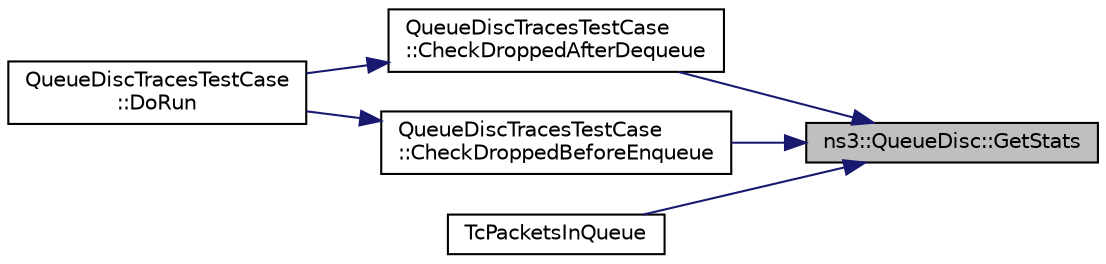 digraph "ns3::QueueDisc::GetStats"
{
 // LATEX_PDF_SIZE
  edge [fontname="Helvetica",fontsize="10",labelfontname="Helvetica",labelfontsize="10"];
  node [fontname="Helvetica",fontsize="10",shape=record];
  rankdir="RL";
  Node1 [label="ns3::QueueDisc::GetStats",height=0.2,width=0.4,color="black", fillcolor="grey75", style="filled", fontcolor="black",tooltip="Retrieve all the collected statistics."];
  Node1 -> Node2 [dir="back",color="midnightblue",fontsize="10",style="solid",fontname="Helvetica"];
  Node2 [label="QueueDiscTracesTestCase\l::CheckDroppedAfterDequeue",height=0.2,width=0.4,color="black", fillcolor="white", style="filled",URL="$class_queue_disc_traces_test_case.html#a9e48671867d367d93af00054792c599e",tooltip="Check that packets/bytes dropped after dequeue are consistent with what is expected."];
  Node2 -> Node3 [dir="back",color="midnightblue",fontsize="10",style="solid",fontname="Helvetica"];
  Node3 [label="QueueDiscTracesTestCase\l::DoRun",height=0.2,width=0.4,color="black", fillcolor="white", style="filled",URL="$class_queue_disc_traces_test_case.html#a7ad9e3425f5a7827cf41434ab969ba75",tooltip="Implementation to actually run this TestCase."];
  Node1 -> Node4 [dir="back",color="midnightblue",fontsize="10",style="solid",fontname="Helvetica"];
  Node4 [label="QueueDiscTracesTestCase\l::CheckDroppedBeforeEnqueue",height=0.2,width=0.4,color="black", fillcolor="white", style="filled",URL="$class_queue_disc_traces_test_case.html#ab8918af69cb52632e76b46af56577e36",tooltip="Check that packets/bytes dropped before enqueue are consistent with what is expected."];
  Node4 -> Node3 [dir="back",color="midnightblue",fontsize="10",style="solid",fontname="Helvetica"];
  Node1 -> Node5 [dir="back",color="midnightblue",fontsize="10",style="solid",fontname="Helvetica"];
  Node5 [label="TcPacketsInQueue",height=0.2,width=0.4,color="black", fillcolor="white", style="filled",URL="$fd-emu-tc_8cc.html#ac033629d87fc8f1ec168c5d741db329f",tooltip=" "];
}
